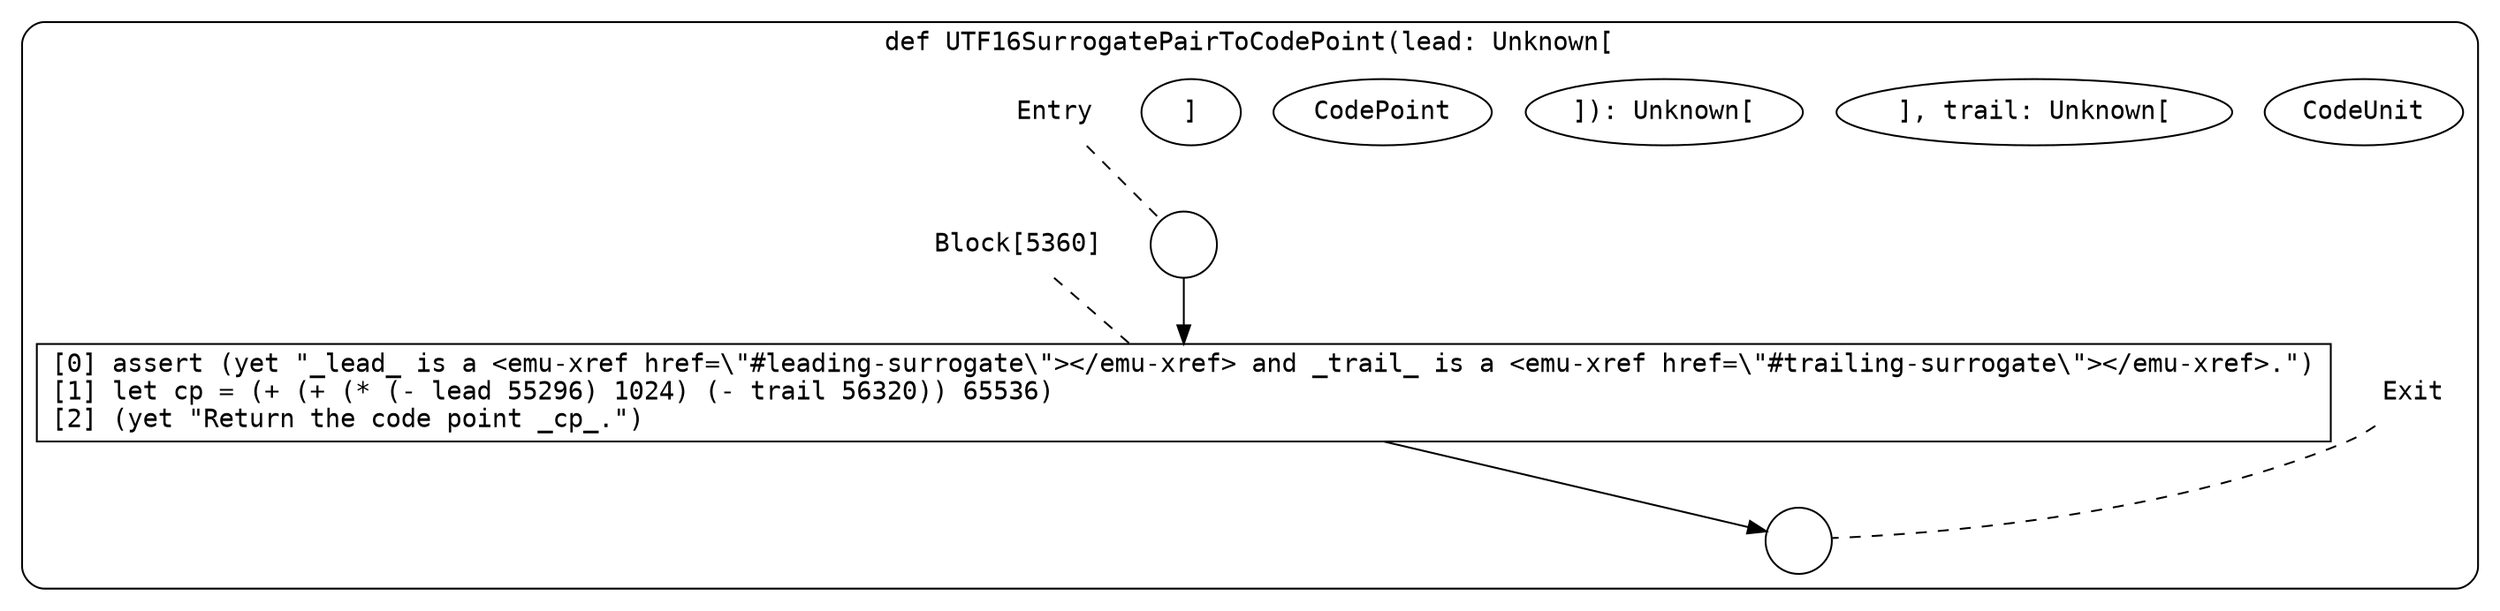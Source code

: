 digraph {
  graph [fontname = "Consolas"]
  node [fontname = "Consolas"]
  edge [fontname = "Consolas"]
  subgraph cluster1166 {
    label = "def UTF16SurrogatePairToCodePoint(lead: Unknown["CodeUnit"], trail: Unknown["CodeUnit"]): Unknown["CodePoint"]"
    style = rounded
    cluster1166_entry_name [shape=none, label=<<font color="black">Entry</font>>]
    cluster1166_entry_name -> cluster1166_entry [arrowhead=none, color="black", style=dashed]
    cluster1166_entry [shape=circle label=" " color="black" fillcolor="white" style=filled]
    cluster1166_entry -> node5360 [color="black"]
    cluster1166_exit_name [shape=none, label=<<font color="black">Exit</font>>]
    cluster1166_exit_name -> cluster1166_exit [arrowhead=none, color="black", style=dashed]
    cluster1166_exit [shape=circle label=" " color="black" fillcolor="white" style=filled]
    node5360_name [shape=none, label=<<font color="black">Block[5360]</font>>]
    node5360_name -> node5360 [arrowhead=none, color="black", style=dashed]
    node5360 [shape=box, label=<<font color="black">[0] assert (yet &quot;_lead_ is a &lt;emu-xref href=\&quot;#leading-surrogate\&quot;&gt;&lt;/emu-xref&gt; and _trail_ is a &lt;emu-xref href=\&quot;#trailing-surrogate\&quot;&gt;&lt;/emu-xref&gt;.&quot;)<BR ALIGN="LEFT"/>[1] let cp = (+ (+ (* (- lead 55296) 1024) (- trail 56320)) 65536)<BR ALIGN="LEFT"/>[2] (yet &quot;Return the code point _cp_.&quot;)<BR ALIGN="LEFT"/></font>> color="black" fillcolor="white", style=filled]
    node5360 -> cluster1166_exit [color="black"]
  }
}